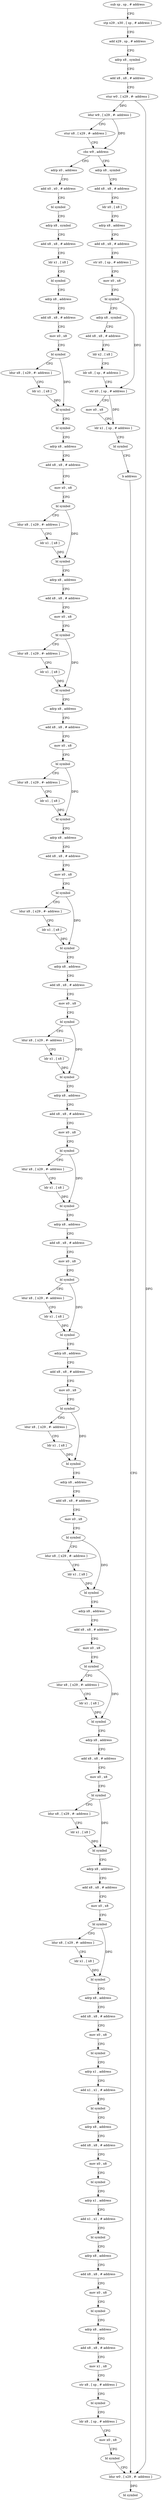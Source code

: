 digraph "func" {
"4203084" [label = "sub sp , sp , # address" ]
"4203088" [label = "stp x29 , x30 , [ sp , # address ]" ]
"4203092" [label = "add x29 , sp , # address" ]
"4203096" [label = "adrp x8 , symbol" ]
"4203100" [label = "add x8 , x8 , # address" ]
"4203104" [label = "stur w0 , [ x29 , #- address ]" ]
"4203108" [label = "ldur w9 , [ x29 , #- address ]" ]
"4203112" [label = "stur x8 , [ x29 , #- address ]" ]
"4203116" [label = "cbz w9 , address" ]
"4203188" [label = "adrp x0 , address" ]
"4203120" [label = "adrp x8 , symbol" ]
"4203192" [label = "add x0 , x0 , # address" ]
"4203196" [label = "bl symbol" ]
"4203200" [label = "adrp x8 , symbol" ]
"4203204" [label = "add x8 , x8 , # address" ]
"4203208" [label = "ldr x1 , [ x8 ]" ]
"4203212" [label = "bl symbol" ]
"4203216" [label = "adrp x8 , address" ]
"4203220" [label = "add x8 , x8 , # address" ]
"4203224" [label = "mov x0 , x8" ]
"4203228" [label = "bl symbol" ]
"4203232" [label = "ldur x8 , [ x29 , #- address ]" ]
"4203236" [label = "ldr x1 , [ x8 ]" ]
"4203240" [label = "bl symbol" ]
"4203244" [label = "bl symbol" ]
"4203248" [label = "adrp x8 , address" ]
"4203252" [label = "add x8 , x8 , # address" ]
"4203256" [label = "mov x0 , x8" ]
"4203260" [label = "bl symbol" ]
"4203264" [label = "ldur x8 , [ x29 , #- address ]" ]
"4203268" [label = "ldr x1 , [ x8 ]" ]
"4203272" [label = "bl symbol" ]
"4203276" [label = "adrp x8 , address" ]
"4203280" [label = "add x8 , x8 , # address" ]
"4203284" [label = "mov x0 , x8" ]
"4203288" [label = "bl symbol" ]
"4203292" [label = "ldur x8 , [ x29 , #- address ]" ]
"4203296" [label = "ldr x1 , [ x8 ]" ]
"4203300" [label = "bl symbol" ]
"4203304" [label = "adrp x8 , address" ]
"4203308" [label = "add x8 , x8 , # address" ]
"4203312" [label = "mov x0 , x8" ]
"4203316" [label = "bl symbol" ]
"4203320" [label = "ldur x8 , [ x29 , #- address ]" ]
"4203324" [label = "ldr x1 , [ x8 ]" ]
"4203328" [label = "bl symbol" ]
"4203332" [label = "adrp x8 , address" ]
"4203336" [label = "add x8 , x8 , # address" ]
"4203340" [label = "mov x0 , x8" ]
"4203344" [label = "bl symbol" ]
"4203348" [label = "ldur x8 , [ x29 , #- address ]" ]
"4203352" [label = "ldr x1 , [ x8 ]" ]
"4203356" [label = "bl symbol" ]
"4203360" [label = "adrp x8 , address" ]
"4203364" [label = "add x8 , x8 , # address" ]
"4203368" [label = "mov x0 , x8" ]
"4203372" [label = "bl symbol" ]
"4203376" [label = "ldur x8 , [ x29 , #- address ]" ]
"4203380" [label = "ldr x1 , [ x8 ]" ]
"4203384" [label = "bl symbol" ]
"4203388" [label = "adrp x8 , address" ]
"4203392" [label = "add x8 , x8 , # address" ]
"4203396" [label = "mov x0 , x8" ]
"4203400" [label = "bl symbol" ]
"4203404" [label = "ldur x8 , [ x29 , #- address ]" ]
"4203408" [label = "ldr x1 , [ x8 ]" ]
"4203412" [label = "bl symbol" ]
"4203416" [label = "adrp x8 , address" ]
"4203420" [label = "add x8 , x8 , # address" ]
"4203424" [label = "mov x0 , x8" ]
"4203428" [label = "bl symbol" ]
"4203432" [label = "ldur x8 , [ x29 , #- address ]" ]
"4203436" [label = "ldr x1 , [ x8 ]" ]
"4203440" [label = "bl symbol" ]
"4203444" [label = "adrp x8 , address" ]
"4203448" [label = "add x8 , x8 , # address" ]
"4203452" [label = "mov x0 , x8" ]
"4203456" [label = "bl symbol" ]
"4203460" [label = "ldur x8 , [ x29 , #- address ]" ]
"4203464" [label = "ldr x1 , [ x8 ]" ]
"4203468" [label = "bl symbol" ]
"4203472" [label = "adrp x8 , address" ]
"4203476" [label = "add x8 , x8 , # address" ]
"4203480" [label = "mov x0 , x8" ]
"4203484" [label = "bl symbol" ]
"4203488" [label = "ldur x8 , [ x29 , #- address ]" ]
"4203492" [label = "ldr x1 , [ x8 ]" ]
"4203496" [label = "bl symbol" ]
"4203500" [label = "adrp x8 , address" ]
"4203504" [label = "add x8 , x8 , # address" ]
"4203508" [label = "mov x0 , x8" ]
"4203512" [label = "bl symbol" ]
"4203516" [label = "ldur x8 , [ x29 , #- address ]" ]
"4203520" [label = "ldr x1 , [ x8 ]" ]
"4203524" [label = "bl symbol" ]
"4203528" [label = "adrp x8 , address" ]
"4203532" [label = "add x8 , x8 , # address" ]
"4203536" [label = "mov x0 , x8" ]
"4203540" [label = "bl symbol" ]
"4203544" [label = "ldur x8 , [ x29 , #- address ]" ]
"4203548" [label = "ldr x1 , [ x8 ]" ]
"4203552" [label = "bl symbol" ]
"4203556" [label = "adrp x8 , address" ]
"4203560" [label = "add x8 , x8 , # address" ]
"4203564" [label = "mov x0 , x8" ]
"4203568" [label = "bl symbol" ]
"4203572" [label = "ldur x8 , [ x29 , #- address ]" ]
"4203576" [label = "ldr x1 , [ x8 ]" ]
"4203580" [label = "bl symbol" ]
"4203584" [label = "adrp x8 , address" ]
"4203588" [label = "add x8 , x8 , # address" ]
"4203592" [label = "mov x0 , x8" ]
"4203596" [label = "bl symbol" ]
"4203600" [label = "adrp x1 , address" ]
"4203604" [label = "add x1 , x1 , # address" ]
"4203608" [label = "bl symbol" ]
"4203612" [label = "adrp x8 , address" ]
"4203616" [label = "add x8 , x8 , # address" ]
"4203620" [label = "mov x0 , x8" ]
"4203624" [label = "bl symbol" ]
"4203628" [label = "adrp x1 , address" ]
"4203632" [label = "add x1 , x1 , # address" ]
"4203636" [label = "bl symbol" ]
"4203640" [label = "adrp x8 , address" ]
"4203644" [label = "add x8 , x8 , # address" ]
"4203648" [label = "mov x0 , x8" ]
"4203652" [label = "bl symbol" ]
"4203656" [label = "adrp x8 , address" ]
"4203660" [label = "add x8 , x8 , # address" ]
"4203664" [label = "mov x1 , x8" ]
"4203668" [label = "str x8 , [ sp , # address ]" ]
"4203672" [label = "bl symbol" ]
"4203676" [label = "ldr x8 , [ sp , # address ]" ]
"4203680" [label = "mov x0 , x8" ]
"4203684" [label = "bl symbol" ]
"4203688" [label = "ldur w0 , [ x29 , #- address ]" ]
"4203124" [label = "add x8 , x8 , # address" ]
"4203128" [label = "ldr x0 , [ x8 ]" ]
"4203132" [label = "adrp x8 , address" ]
"4203136" [label = "add x8 , x8 , # address" ]
"4203140" [label = "str x0 , [ sp , # address ]" ]
"4203144" [label = "mov x0 , x8" ]
"4203148" [label = "bl symbol" ]
"4203152" [label = "adrp x8 , symbol" ]
"4203156" [label = "add x8 , x8 , # address" ]
"4203160" [label = "ldr x2 , [ x8 ]" ]
"4203164" [label = "ldr x8 , [ sp , # address ]" ]
"4203168" [label = "str x0 , [ sp , # address ]" ]
"4203172" [label = "mov x0 , x8" ]
"4203176" [label = "ldr x1 , [ sp , # address ]" ]
"4203180" [label = "bl symbol" ]
"4203184" [label = "b address" ]
"4203692" [label = "bl symbol" ]
"4203084" -> "4203088" [ label = "CFG" ]
"4203088" -> "4203092" [ label = "CFG" ]
"4203092" -> "4203096" [ label = "CFG" ]
"4203096" -> "4203100" [ label = "CFG" ]
"4203100" -> "4203104" [ label = "CFG" ]
"4203104" -> "4203108" [ label = "DFG" ]
"4203104" -> "4203688" [ label = "DFG" ]
"4203108" -> "4203112" [ label = "CFG" ]
"4203108" -> "4203116" [ label = "DFG" ]
"4203112" -> "4203116" [ label = "CFG" ]
"4203116" -> "4203188" [ label = "CFG" ]
"4203116" -> "4203120" [ label = "CFG" ]
"4203188" -> "4203192" [ label = "CFG" ]
"4203120" -> "4203124" [ label = "CFG" ]
"4203192" -> "4203196" [ label = "CFG" ]
"4203196" -> "4203200" [ label = "CFG" ]
"4203200" -> "4203204" [ label = "CFG" ]
"4203204" -> "4203208" [ label = "CFG" ]
"4203208" -> "4203212" [ label = "CFG" ]
"4203212" -> "4203216" [ label = "CFG" ]
"4203216" -> "4203220" [ label = "CFG" ]
"4203220" -> "4203224" [ label = "CFG" ]
"4203224" -> "4203228" [ label = "CFG" ]
"4203228" -> "4203232" [ label = "CFG" ]
"4203228" -> "4203240" [ label = "DFG" ]
"4203232" -> "4203236" [ label = "CFG" ]
"4203236" -> "4203240" [ label = "DFG" ]
"4203240" -> "4203244" [ label = "CFG" ]
"4203244" -> "4203248" [ label = "CFG" ]
"4203248" -> "4203252" [ label = "CFG" ]
"4203252" -> "4203256" [ label = "CFG" ]
"4203256" -> "4203260" [ label = "CFG" ]
"4203260" -> "4203264" [ label = "CFG" ]
"4203260" -> "4203272" [ label = "DFG" ]
"4203264" -> "4203268" [ label = "CFG" ]
"4203268" -> "4203272" [ label = "DFG" ]
"4203272" -> "4203276" [ label = "CFG" ]
"4203276" -> "4203280" [ label = "CFG" ]
"4203280" -> "4203284" [ label = "CFG" ]
"4203284" -> "4203288" [ label = "CFG" ]
"4203288" -> "4203292" [ label = "CFG" ]
"4203288" -> "4203300" [ label = "DFG" ]
"4203292" -> "4203296" [ label = "CFG" ]
"4203296" -> "4203300" [ label = "DFG" ]
"4203300" -> "4203304" [ label = "CFG" ]
"4203304" -> "4203308" [ label = "CFG" ]
"4203308" -> "4203312" [ label = "CFG" ]
"4203312" -> "4203316" [ label = "CFG" ]
"4203316" -> "4203320" [ label = "CFG" ]
"4203316" -> "4203328" [ label = "DFG" ]
"4203320" -> "4203324" [ label = "CFG" ]
"4203324" -> "4203328" [ label = "DFG" ]
"4203328" -> "4203332" [ label = "CFG" ]
"4203332" -> "4203336" [ label = "CFG" ]
"4203336" -> "4203340" [ label = "CFG" ]
"4203340" -> "4203344" [ label = "CFG" ]
"4203344" -> "4203348" [ label = "CFG" ]
"4203344" -> "4203356" [ label = "DFG" ]
"4203348" -> "4203352" [ label = "CFG" ]
"4203352" -> "4203356" [ label = "DFG" ]
"4203356" -> "4203360" [ label = "CFG" ]
"4203360" -> "4203364" [ label = "CFG" ]
"4203364" -> "4203368" [ label = "CFG" ]
"4203368" -> "4203372" [ label = "CFG" ]
"4203372" -> "4203376" [ label = "CFG" ]
"4203372" -> "4203384" [ label = "DFG" ]
"4203376" -> "4203380" [ label = "CFG" ]
"4203380" -> "4203384" [ label = "DFG" ]
"4203384" -> "4203388" [ label = "CFG" ]
"4203388" -> "4203392" [ label = "CFG" ]
"4203392" -> "4203396" [ label = "CFG" ]
"4203396" -> "4203400" [ label = "CFG" ]
"4203400" -> "4203404" [ label = "CFG" ]
"4203400" -> "4203412" [ label = "DFG" ]
"4203404" -> "4203408" [ label = "CFG" ]
"4203408" -> "4203412" [ label = "DFG" ]
"4203412" -> "4203416" [ label = "CFG" ]
"4203416" -> "4203420" [ label = "CFG" ]
"4203420" -> "4203424" [ label = "CFG" ]
"4203424" -> "4203428" [ label = "CFG" ]
"4203428" -> "4203432" [ label = "CFG" ]
"4203428" -> "4203440" [ label = "DFG" ]
"4203432" -> "4203436" [ label = "CFG" ]
"4203436" -> "4203440" [ label = "DFG" ]
"4203440" -> "4203444" [ label = "CFG" ]
"4203444" -> "4203448" [ label = "CFG" ]
"4203448" -> "4203452" [ label = "CFG" ]
"4203452" -> "4203456" [ label = "CFG" ]
"4203456" -> "4203460" [ label = "CFG" ]
"4203456" -> "4203468" [ label = "DFG" ]
"4203460" -> "4203464" [ label = "CFG" ]
"4203464" -> "4203468" [ label = "DFG" ]
"4203468" -> "4203472" [ label = "CFG" ]
"4203472" -> "4203476" [ label = "CFG" ]
"4203476" -> "4203480" [ label = "CFG" ]
"4203480" -> "4203484" [ label = "CFG" ]
"4203484" -> "4203488" [ label = "CFG" ]
"4203484" -> "4203496" [ label = "DFG" ]
"4203488" -> "4203492" [ label = "CFG" ]
"4203492" -> "4203496" [ label = "DFG" ]
"4203496" -> "4203500" [ label = "CFG" ]
"4203500" -> "4203504" [ label = "CFG" ]
"4203504" -> "4203508" [ label = "CFG" ]
"4203508" -> "4203512" [ label = "CFG" ]
"4203512" -> "4203516" [ label = "CFG" ]
"4203512" -> "4203524" [ label = "DFG" ]
"4203516" -> "4203520" [ label = "CFG" ]
"4203520" -> "4203524" [ label = "DFG" ]
"4203524" -> "4203528" [ label = "CFG" ]
"4203528" -> "4203532" [ label = "CFG" ]
"4203532" -> "4203536" [ label = "CFG" ]
"4203536" -> "4203540" [ label = "CFG" ]
"4203540" -> "4203544" [ label = "CFG" ]
"4203540" -> "4203552" [ label = "DFG" ]
"4203544" -> "4203548" [ label = "CFG" ]
"4203548" -> "4203552" [ label = "DFG" ]
"4203552" -> "4203556" [ label = "CFG" ]
"4203556" -> "4203560" [ label = "CFG" ]
"4203560" -> "4203564" [ label = "CFG" ]
"4203564" -> "4203568" [ label = "CFG" ]
"4203568" -> "4203572" [ label = "CFG" ]
"4203568" -> "4203580" [ label = "DFG" ]
"4203572" -> "4203576" [ label = "CFG" ]
"4203576" -> "4203580" [ label = "DFG" ]
"4203580" -> "4203584" [ label = "CFG" ]
"4203584" -> "4203588" [ label = "CFG" ]
"4203588" -> "4203592" [ label = "CFG" ]
"4203592" -> "4203596" [ label = "CFG" ]
"4203596" -> "4203600" [ label = "CFG" ]
"4203600" -> "4203604" [ label = "CFG" ]
"4203604" -> "4203608" [ label = "CFG" ]
"4203608" -> "4203612" [ label = "CFG" ]
"4203612" -> "4203616" [ label = "CFG" ]
"4203616" -> "4203620" [ label = "CFG" ]
"4203620" -> "4203624" [ label = "CFG" ]
"4203624" -> "4203628" [ label = "CFG" ]
"4203628" -> "4203632" [ label = "CFG" ]
"4203632" -> "4203636" [ label = "CFG" ]
"4203636" -> "4203640" [ label = "CFG" ]
"4203640" -> "4203644" [ label = "CFG" ]
"4203644" -> "4203648" [ label = "CFG" ]
"4203648" -> "4203652" [ label = "CFG" ]
"4203652" -> "4203656" [ label = "CFG" ]
"4203656" -> "4203660" [ label = "CFG" ]
"4203660" -> "4203664" [ label = "CFG" ]
"4203664" -> "4203668" [ label = "CFG" ]
"4203668" -> "4203672" [ label = "CFG" ]
"4203672" -> "4203676" [ label = "CFG" ]
"4203676" -> "4203680" [ label = "CFG" ]
"4203680" -> "4203684" [ label = "CFG" ]
"4203684" -> "4203688" [ label = "CFG" ]
"4203688" -> "4203692" [ label = "DFG" ]
"4203124" -> "4203128" [ label = "CFG" ]
"4203128" -> "4203132" [ label = "CFG" ]
"4203132" -> "4203136" [ label = "CFG" ]
"4203136" -> "4203140" [ label = "CFG" ]
"4203140" -> "4203144" [ label = "CFG" ]
"4203144" -> "4203148" [ label = "CFG" ]
"4203148" -> "4203152" [ label = "CFG" ]
"4203148" -> "4203168" [ label = "DFG" ]
"4203152" -> "4203156" [ label = "CFG" ]
"4203156" -> "4203160" [ label = "CFG" ]
"4203160" -> "4203164" [ label = "CFG" ]
"4203164" -> "4203168" [ label = "CFG" ]
"4203168" -> "4203172" [ label = "CFG" ]
"4203168" -> "4203176" [ label = "DFG" ]
"4203172" -> "4203176" [ label = "CFG" ]
"4203176" -> "4203180" [ label = "CFG" ]
"4203180" -> "4203184" [ label = "CFG" ]
"4203184" -> "4203688" [ label = "CFG" ]
}

